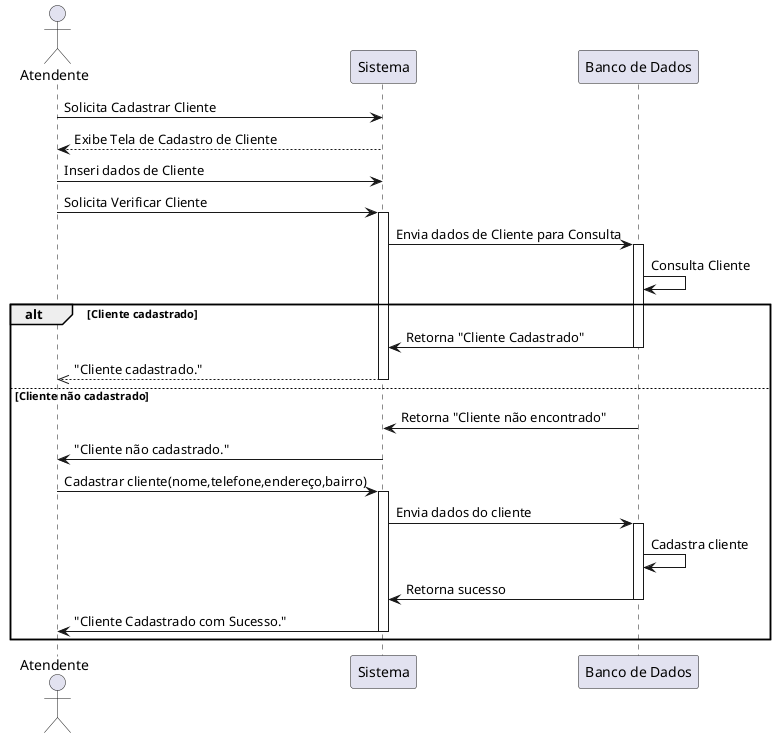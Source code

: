 
@startuml DSS - Cadastrar Cliente

    actor Atendente
    participant "Sistema" as Sys
    participant "Banco de Dados" as DB

    '1°Atendente solicita/acessa tela de cadastro
    Atendente -> Sys: Solicita Cadastrar Cliente
    Sys --> Atendente: Exibe Tela de Cadastro de Cliente

    '2°Atendente inseri/solicita tela de cadastro
    Atendente -> Sys: Inseri dados de Cliente
    Atendente -> Sys: Solicita Verificar Cliente
    activate Sys
    
    '3°Atendente consulta o banco de dados
    Sys -> DB: Envia dados de Cliente para Consulta
    activate DB
    DB -> DB: Consulta Cliente
    
    alt Cliente cadastrado
        DB -> Sys: Retorna "Cliente Cadastrado"
        deactivate DB
        Sys -->> Atendente: "Cliente cadastrado."
        deactivate Sys
    else Cliente não cadastrado
        DB -> Sys: Retorna "Cliente não encontrado"
        deactivate DB
        Sys -> Atendente: "Cliente não cadastrado."
        
        '4°Atendente cadastra novo cliente
        Atendente -> Sys: Cadastrar cliente(nome,telefone,endereço,bairro)
        activate Sys
        Sys -> DB: Envia dados do cliente
        activate DB
        DB -> DB: Cadastra cliente

        DB -> Sys: Retorna sucesso
        deactivate DB
        Sys -> Atendente: "Cliente Cadastrado com Sucesso."
        deactivate Sys
    end

@enduml
